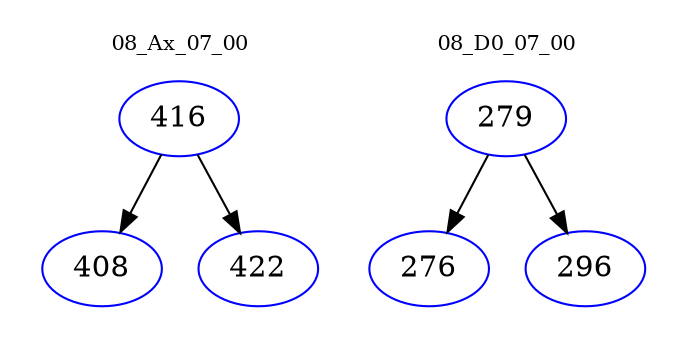 digraph{
subgraph cluster_0 {
color = white
label = "08_Ax_07_00";
fontsize=10;
T0_416 [label="416", color="blue"]
T0_416 -> T0_408 [color="black"]
T0_408 [label="408", color="blue"]
T0_416 -> T0_422 [color="black"]
T0_422 [label="422", color="blue"]
}
subgraph cluster_1 {
color = white
label = "08_D0_07_00";
fontsize=10;
T1_279 [label="279", color="blue"]
T1_279 -> T1_276 [color="black"]
T1_276 [label="276", color="blue"]
T1_279 -> T1_296 [color="black"]
T1_296 [label="296", color="blue"]
}
}
